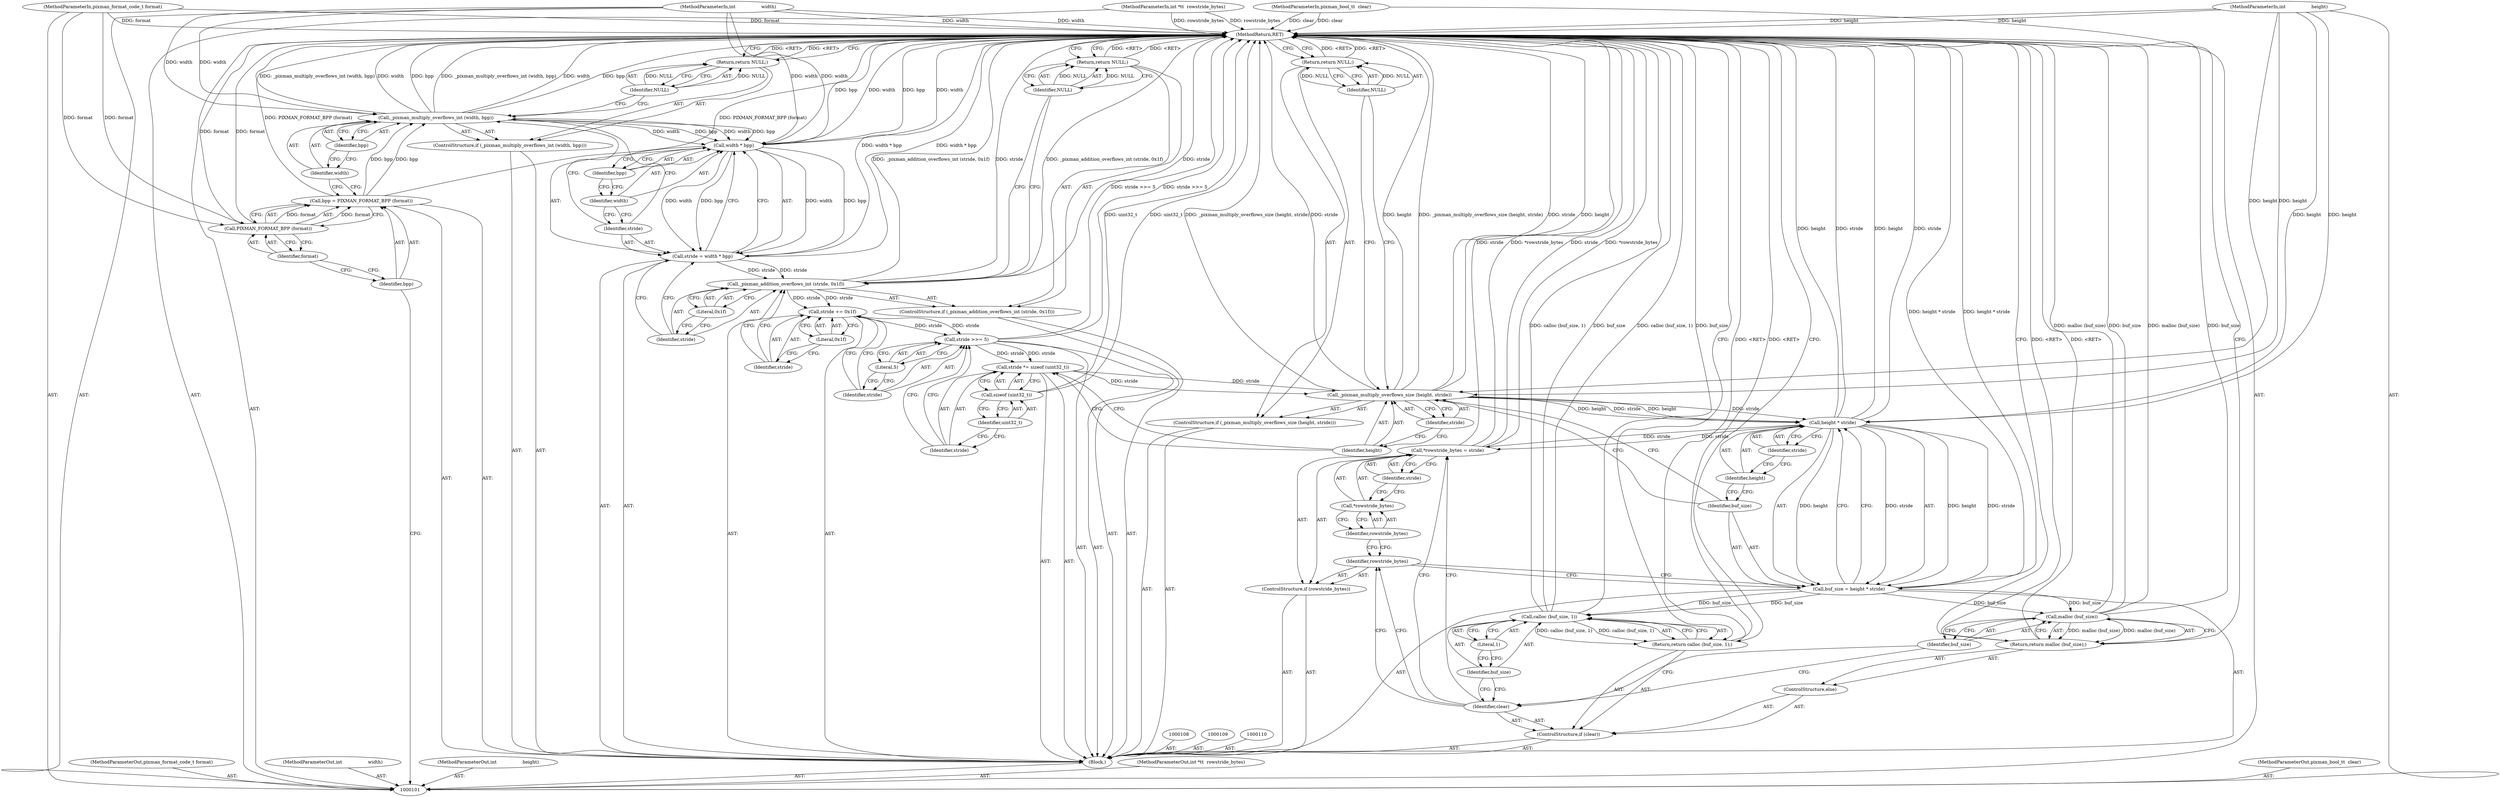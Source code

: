 digraph "1_pixman_857e40f3d2bc2cfb714913e0cd7e6184cf69aca3" {
"1000169" [label="(MethodReturn,RET)"];
"1000102" [label="(MethodParameterIn,pixman_format_code_t format)"];
"1000240" [label="(MethodParameterOut,pixman_format_code_t format)"];
"1000113" [label="(Call,PIXMAN_FORMAT_BPP (format))"];
"1000114" [label="(Identifier,format)"];
"1000111" [label="(Call,bpp = PIXMAN_FORMAT_BPP (format))"];
"1000112" [label="(Identifier,bpp)"];
"1000115" [label="(ControlStructure,if (_pixman_multiply_overflows_int (width, bpp)))"];
"1000117" [label="(Identifier,width)"];
"1000118" [label="(Identifier,bpp)"];
"1000116" [label="(Call,_pixman_multiply_overflows_int (width, bpp))"];
"1000119" [label="(Return,return NULL;)"];
"1000120" [label="(Identifier,NULL)"];
"1000103" [label="(MethodParameterIn,int                  width)"];
"1000241" [label="(MethodParameterOut,int                  width)"];
"1000123" [label="(Call,width * bpp)"];
"1000124" [label="(Identifier,width)"];
"1000125" [label="(Identifier,bpp)"];
"1000121" [label="(Call,stride = width * bpp)"];
"1000122" [label="(Identifier,stride)"];
"1000126" [label="(ControlStructure,if (_pixman_addition_overflows_int (stride, 0x1f)))"];
"1000128" [label="(Identifier,stride)"];
"1000129" [label="(Literal,0x1f)"];
"1000127" [label="(Call,_pixman_addition_overflows_int (stride, 0x1f))"];
"1000130" [label="(Return,return NULL;)"];
"1000131" [label="(Identifier,NULL)"];
"1000134" [label="(Literal,0x1f)"];
"1000132" [label="(Call,stride += 0x1f)"];
"1000133" [label="(Identifier,stride)"];
"1000137" [label="(Literal,5)"];
"1000135" [label="(Call,stride >>= 5)"];
"1000136" [label="(Identifier,stride)"];
"1000140" [label="(Call,sizeof (uint32_t))"];
"1000141" [label="(Identifier,uint32_t)"];
"1000138" [label="(Call,stride *= sizeof (uint32_t))"];
"1000139" [label="(Identifier,stride)"];
"1000144" [label="(Identifier,height)"];
"1000142" [label="(ControlStructure,if (_pixman_multiply_overflows_size (height, stride)))"];
"1000145" [label="(Identifier,stride)"];
"1000143" [label="(Call,_pixman_multiply_overflows_size (height, stride))"];
"1000104" [label="(MethodParameterIn,int                  height)"];
"1000242" [label="(MethodParameterOut,int                  height)"];
"1000146" [label="(Return,return NULL;)"];
"1000147" [label="(Identifier,NULL)"];
"1000150" [label="(Call,height * stride)"];
"1000151" [label="(Identifier,height)"];
"1000152" [label="(Identifier,stride)"];
"1000148" [label="(Call,buf_size = height * stride)"];
"1000149" [label="(Identifier,buf_size)"];
"1000153" [label="(ControlStructure,if (rowstride_bytes))"];
"1000154" [label="(Identifier,rowstride_bytes)"];
"1000155" [label="(Call,*rowstride_bytes = stride)"];
"1000156" [label="(Call,*rowstride_bytes)"];
"1000158" [label="(Identifier,stride)"];
"1000157" [label="(Identifier,rowstride_bytes)"];
"1000159" [label="(ControlStructure,if (clear))"];
"1000160" [label="(Identifier,clear)"];
"1000161" [label="(Return,return calloc (buf_size, 1);)"];
"1000163" [label="(Identifier,buf_size)"];
"1000164" [label="(Literal,1)"];
"1000162" [label="(Call,calloc (buf_size, 1))"];
"1000165" [label="(ControlStructure,else)"];
"1000105" [label="(MethodParameterIn,int *\t\t  rowstride_bytes)"];
"1000243" [label="(MethodParameterOut,int *\t\t  rowstride_bytes)"];
"1000166" [label="(Return,return malloc (buf_size);)"];
"1000168" [label="(Identifier,buf_size)"];
"1000167" [label="(Call,malloc (buf_size))"];
"1000106" [label="(MethodParameterIn,pixman_bool_t\t  clear)"];
"1000244" [label="(MethodParameterOut,pixman_bool_t\t  clear)"];
"1000107" [label="(Block,)"];
"1000169" -> "1000101"  [label="AST: "];
"1000169" -> "1000119"  [label="CFG: "];
"1000169" -> "1000130"  [label="CFG: "];
"1000169" -> "1000146"  [label="CFG: "];
"1000169" -> "1000161"  [label="CFG: "];
"1000169" -> "1000166"  [label="CFG: "];
"1000161" -> "1000169"  [label="DDG: <RET>"];
"1000116" -> "1000169"  [label="DDG: width"];
"1000116" -> "1000169"  [label="DDG: bpp"];
"1000116" -> "1000169"  [label="DDG: _pixman_multiply_overflows_int (width, bpp)"];
"1000167" -> "1000169"  [label="DDG: buf_size"];
"1000167" -> "1000169"  [label="DDG: malloc (buf_size)"];
"1000123" -> "1000169"  [label="DDG: bpp"];
"1000123" -> "1000169"  [label="DDG: width"];
"1000150" -> "1000169"  [label="DDG: height"];
"1000150" -> "1000169"  [label="DDG: stride"];
"1000104" -> "1000169"  [label="DDG: height"];
"1000105" -> "1000169"  [label="DDG: rowstride_bytes"];
"1000113" -> "1000169"  [label="DDG: format"];
"1000127" -> "1000169"  [label="DDG: _pixman_addition_overflows_int (stride, 0x1f)"];
"1000127" -> "1000169"  [label="DDG: stride"];
"1000102" -> "1000169"  [label="DDG: format"];
"1000148" -> "1000169"  [label="DDG: height * stride"];
"1000106" -> "1000169"  [label="DDG: clear"];
"1000121" -> "1000169"  [label="DDG: width * bpp"];
"1000140" -> "1000169"  [label="DDG: uint32_t"];
"1000143" -> "1000169"  [label="DDG: height"];
"1000143" -> "1000169"  [label="DDG: _pixman_multiply_overflows_size (height, stride)"];
"1000143" -> "1000169"  [label="DDG: stride"];
"1000155" -> "1000169"  [label="DDG: stride"];
"1000155" -> "1000169"  [label="DDG: *rowstride_bytes"];
"1000103" -> "1000169"  [label="DDG: width"];
"1000135" -> "1000169"  [label="DDG: stride >>= 5"];
"1000111" -> "1000169"  [label="DDG: PIXMAN_FORMAT_BPP (format)"];
"1000162" -> "1000169"  [label="DDG: buf_size"];
"1000162" -> "1000169"  [label="DDG: calloc (buf_size, 1)"];
"1000119" -> "1000169"  [label="DDG: <RET>"];
"1000146" -> "1000169"  [label="DDG: <RET>"];
"1000166" -> "1000169"  [label="DDG: <RET>"];
"1000130" -> "1000169"  [label="DDG: <RET>"];
"1000102" -> "1000101"  [label="AST: "];
"1000102" -> "1000169"  [label="DDG: format"];
"1000102" -> "1000113"  [label="DDG: format"];
"1000240" -> "1000101"  [label="AST: "];
"1000113" -> "1000111"  [label="AST: "];
"1000113" -> "1000114"  [label="CFG: "];
"1000114" -> "1000113"  [label="AST: "];
"1000111" -> "1000113"  [label="CFG: "];
"1000113" -> "1000169"  [label="DDG: format"];
"1000113" -> "1000111"  [label="DDG: format"];
"1000102" -> "1000113"  [label="DDG: format"];
"1000114" -> "1000113"  [label="AST: "];
"1000114" -> "1000112"  [label="CFG: "];
"1000113" -> "1000114"  [label="CFG: "];
"1000111" -> "1000107"  [label="AST: "];
"1000111" -> "1000113"  [label="CFG: "];
"1000112" -> "1000111"  [label="AST: "];
"1000113" -> "1000111"  [label="AST: "];
"1000117" -> "1000111"  [label="CFG: "];
"1000111" -> "1000169"  [label="DDG: PIXMAN_FORMAT_BPP (format)"];
"1000113" -> "1000111"  [label="DDG: format"];
"1000111" -> "1000116"  [label="DDG: bpp"];
"1000112" -> "1000111"  [label="AST: "];
"1000112" -> "1000101"  [label="CFG: "];
"1000114" -> "1000112"  [label="CFG: "];
"1000115" -> "1000107"  [label="AST: "];
"1000116" -> "1000115"  [label="AST: "];
"1000119" -> "1000115"  [label="AST: "];
"1000117" -> "1000116"  [label="AST: "];
"1000117" -> "1000111"  [label="CFG: "];
"1000118" -> "1000117"  [label="CFG: "];
"1000118" -> "1000116"  [label="AST: "];
"1000118" -> "1000117"  [label="CFG: "];
"1000116" -> "1000118"  [label="CFG: "];
"1000116" -> "1000115"  [label="AST: "];
"1000116" -> "1000118"  [label="CFG: "];
"1000117" -> "1000116"  [label="AST: "];
"1000118" -> "1000116"  [label="AST: "];
"1000120" -> "1000116"  [label="CFG: "];
"1000122" -> "1000116"  [label="CFG: "];
"1000116" -> "1000169"  [label="DDG: width"];
"1000116" -> "1000169"  [label="DDG: bpp"];
"1000116" -> "1000169"  [label="DDG: _pixman_multiply_overflows_int (width, bpp)"];
"1000103" -> "1000116"  [label="DDG: width"];
"1000111" -> "1000116"  [label="DDG: bpp"];
"1000116" -> "1000123"  [label="DDG: width"];
"1000116" -> "1000123"  [label="DDG: bpp"];
"1000119" -> "1000115"  [label="AST: "];
"1000119" -> "1000120"  [label="CFG: "];
"1000120" -> "1000119"  [label="AST: "];
"1000169" -> "1000119"  [label="CFG: "];
"1000119" -> "1000169"  [label="DDG: <RET>"];
"1000120" -> "1000119"  [label="DDG: NULL"];
"1000120" -> "1000119"  [label="AST: "];
"1000120" -> "1000116"  [label="CFG: "];
"1000119" -> "1000120"  [label="CFG: "];
"1000120" -> "1000119"  [label="DDG: NULL"];
"1000103" -> "1000101"  [label="AST: "];
"1000103" -> "1000169"  [label="DDG: width"];
"1000103" -> "1000116"  [label="DDG: width"];
"1000103" -> "1000123"  [label="DDG: width"];
"1000241" -> "1000101"  [label="AST: "];
"1000123" -> "1000121"  [label="AST: "];
"1000123" -> "1000125"  [label="CFG: "];
"1000124" -> "1000123"  [label="AST: "];
"1000125" -> "1000123"  [label="AST: "];
"1000121" -> "1000123"  [label="CFG: "];
"1000123" -> "1000169"  [label="DDG: bpp"];
"1000123" -> "1000169"  [label="DDG: width"];
"1000123" -> "1000121"  [label="DDG: width"];
"1000123" -> "1000121"  [label="DDG: bpp"];
"1000116" -> "1000123"  [label="DDG: width"];
"1000116" -> "1000123"  [label="DDG: bpp"];
"1000103" -> "1000123"  [label="DDG: width"];
"1000124" -> "1000123"  [label="AST: "];
"1000124" -> "1000122"  [label="CFG: "];
"1000125" -> "1000124"  [label="CFG: "];
"1000125" -> "1000123"  [label="AST: "];
"1000125" -> "1000124"  [label="CFG: "];
"1000123" -> "1000125"  [label="CFG: "];
"1000121" -> "1000107"  [label="AST: "];
"1000121" -> "1000123"  [label="CFG: "];
"1000122" -> "1000121"  [label="AST: "];
"1000123" -> "1000121"  [label="AST: "];
"1000128" -> "1000121"  [label="CFG: "];
"1000121" -> "1000169"  [label="DDG: width * bpp"];
"1000123" -> "1000121"  [label="DDG: width"];
"1000123" -> "1000121"  [label="DDG: bpp"];
"1000121" -> "1000127"  [label="DDG: stride"];
"1000122" -> "1000121"  [label="AST: "];
"1000122" -> "1000116"  [label="CFG: "];
"1000124" -> "1000122"  [label="CFG: "];
"1000126" -> "1000107"  [label="AST: "];
"1000127" -> "1000126"  [label="AST: "];
"1000130" -> "1000126"  [label="AST: "];
"1000128" -> "1000127"  [label="AST: "];
"1000128" -> "1000121"  [label="CFG: "];
"1000129" -> "1000128"  [label="CFG: "];
"1000129" -> "1000127"  [label="AST: "];
"1000129" -> "1000128"  [label="CFG: "];
"1000127" -> "1000129"  [label="CFG: "];
"1000127" -> "1000126"  [label="AST: "];
"1000127" -> "1000129"  [label="CFG: "];
"1000128" -> "1000127"  [label="AST: "];
"1000129" -> "1000127"  [label="AST: "];
"1000131" -> "1000127"  [label="CFG: "];
"1000133" -> "1000127"  [label="CFG: "];
"1000127" -> "1000169"  [label="DDG: _pixman_addition_overflows_int (stride, 0x1f)"];
"1000127" -> "1000169"  [label="DDG: stride"];
"1000121" -> "1000127"  [label="DDG: stride"];
"1000127" -> "1000132"  [label="DDG: stride"];
"1000130" -> "1000126"  [label="AST: "];
"1000130" -> "1000131"  [label="CFG: "];
"1000131" -> "1000130"  [label="AST: "];
"1000169" -> "1000130"  [label="CFG: "];
"1000130" -> "1000169"  [label="DDG: <RET>"];
"1000131" -> "1000130"  [label="DDG: NULL"];
"1000131" -> "1000130"  [label="AST: "];
"1000131" -> "1000127"  [label="CFG: "];
"1000130" -> "1000131"  [label="CFG: "];
"1000131" -> "1000130"  [label="DDG: NULL"];
"1000134" -> "1000132"  [label="AST: "];
"1000134" -> "1000133"  [label="CFG: "];
"1000132" -> "1000134"  [label="CFG: "];
"1000132" -> "1000107"  [label="AST: "];
"1000132" -> "1000134"  [label="CFG: "];
"1000133" -> "1000132"  [label="AST: "];
"1000134" -> "1000132"  [label="AST: "];
"1000136" -> "1000132"  [label="CFG: "];
"1000127" -> "1000132"  [label="DDG: stride"];
"1000132" -> "1000135"  [label="DDG: stride"];
"1000133" -> "1000132"  [label="AST: "];
"1000133" -> "1000127"  [label="CFG: "];
"1000134" -> "1000133"  [label="CFG: "];
"1000137" -> "1000135"  [label="AST: "];
"1000137" -> "1000136"  [label="CFG: "];
"1000135" -> "1000137"  [label="CFG: "];
"1000135" -> "1000107"  [label="AST: "];
"1000135" -> "1000137"  [label="CFG: "];
"1000136" -> "1000135"  [label="AST: "];
"1000137" -> "1000135"  [label="AST: "];
"1000139" -> "1000135"  [label="CFG: "];
"1000135" -> "1000169"  [label="DDG: stride >>= 5"];
"1000132" -> "1000135"  [label="DDG: stride"];
"1000135" -> "1000138"  [label="DDG: stride"];
"1000136" -> "1000135"  [label="AST: "];
"1000136" -> "1000132"  [label="CFG: "];
"1000137" -> "1000136"  [label="CFG: "];
"1000140" -> "1000138"  [label="AST: "];
"1000140" -> "1000141"  [label="CFG: "];
"1000141" -> "1000140"  [label="AST: "];
"1000138" -> "1000140"  [label="CFG: "];
"1000140" -> "1000169"  [label="DDG: uint32_t"];
"1000141" -> "1000140"  [label="AST: "];
"1000141" -> "1000139"  [label="CFG: "];
"1000140" -> "1000141"  [label="CFG: "];
"1000138" -> "1000107"  [label="AST: "];
"1000138" -> "1000140"  [label="CFG: "];
"1000139" -> "1000138"  [label="AST: "];
"1000140" -> "1000138"  [label="AST: "];
"1000144" -> "1000138"  [label="CFG: "];
"1000135" -> "1000138"  [label="DDG: stride"];
"1000138" -> "1000143"  [label="DDG: stride"];
"1000139" -> "1000138"  [label="AST: "];
"1000139" -> "1000135"  [label="CFG: "];
"1000141" -> "1000139"  [label="CFG: "];
"1000144" -> "1000143"  [label="AST: "];
"1000144" -> "1000138"  [label="CFG: "];
"1000145" -> "1000144"  [label="CFG: "];
"1000142" -> "1000107"  [label="AST: "];
"1000143" -> "1000142"  [label="AST: "];
"1000146" -> "1000142"  [label="AST: "];
"1000145" -> "1000143"  [label="AST: "];
"1000145" -> "1000144"  [label="CFG: "];
"1000143" -> "1000145"  [label="CFG: "];
"1000143" -> "1000142"  [label="AST: "];
"1000143" -> "1000145"  [label="CFG: "];
"1000144" -> "1000143"  [label="AST: "];
"1000145" -> "1000143"  [label="AST: "];
"1000147" -> "1000143"  [label="CFG: "];
"1000149" -> "1000143"  [label="CFG: "];
"1000143" -> "1000169"  [label="DDG: height"];
"1000143" -> "1000169"  [label="DDG: _pixman_multiply_overflows_size (height, stride)"];
"1000143" -> "1000169"  [label="DDG: stride"];
"1000104" -> "1000143"  [label="DDG: height"];
"1000138" -> "1000143"  [label="DDG: stride"];
"1000143" -> "1000150"  [label="DDG: height"];
"1000143" -> "1000150"  [label="DDG: stride"];
"1000104" -> "1000101"  [label="AST: "];
"1000104" -> "1000169"  [label="DDG: height"];
"1000104" -> "1000143"  [label="DDG: height"];
"1000104" -> "1000150"  [label="DDG: height"];
"1000242" -> "1000101"  [label="AST: "];
"1000146" -> "1000142"  [label="AST: "];
"1000146" -> "1000147"  [label="CFG: "];
"1000147" -> "1000146"  [label="AST: "];
"1000169" -> "1000146"  [label="CFG: "];
"1000146" -> "1000169"  [label="DDG: <RET>"];
"1000147" -> "1000146"  [label="DDG: NULL"];
"1000147" -> "1000146"  [label="AST: "];
"1000147" -> "1000143"  [label="CFG: "];
"1000146" -> "1000147"  [label="CFG: "];
"1000147" -> "1000146"  [label="DDG: NULL"];
"1000150" -> "1000148"  [label="AST: "];
"1000150" -> "1000152"  [label="CFG: "];
"1000151" -> "1000150"  [label="AST: "];
"1000152" -> "1000150"  [label="AST: "];
"1000148" -> "1000150"  [label="CFG: "];
"1000150" -> "1000169"  [label="DDG: height"];
"1000150" -> "1000169"  [label="DDG: stride"];
"1000150" -> "1000148"  [label="DDG: height"];
"1000150" -> "1000148"  [label="DDG: stride"];
"1000143" -> "1000150"  [label="DDG: height"];
"1000143" -> "1000150"  [label="DDG: stride"];
"1000104" -> "1000150"  [label="DDG: height"];
"1000150" -> "1000155"  [label="DDG: stride"];
"1000151" -> "1000150"  [label="AST: "];
"1000151" -> "1000149"  [label="CFG: "];
"1000152" -> "1000151"  [label="CFG: "];
"1000152" -> "1000150"  [label="AST: "];
"1000152" -> "1000151"  [label="CFG: "];
"1000150" -> "1000152"  [label="CFG: "];
"1000148" -> "1000107"  [label="AST: "];
"1000148" -> "1000150"  [label="CFG: "];
"1000149" -> "1000148"  [label="AST: "];
"1000150" -> "1000148"  [label="AST: "];
"1000154" -> "1000148"  [label="CFG: "];
"1000148" -> "1000169"  [label="DDG: height * stride"];
"1000150" -> "1000148"  [label="DDG: height"];
"1000150" -> "1000148"  [label="DDG: stride"];
"1000148" -> "1000162"  [label="DDG: buf_size"];
"1000148" -> "1000167"  [label="DDG: buf_size"];
"1000149" -> "1000148"  [label="AST: "];
"1000149" -> "1000143"  [label="CFG: "];
"1000151" -> "1000149"  [label="CFG: "];
"1000153" -> "1000107"  [label="AST: "];
"1000154" -> "1000153"  [label="AST: "];
"1000155" -> "1000153"  [label="AST: "];
"1000154" -> "1000153"  [label="AST: "];
"1000154" -> "1000148"  [label="CFG: "];
"1000157" -> "1000154"  [label="CFG: "];
"1000160" -> "1000154"  [label="CFG: "];
"1000155" -> "1000153"  [label="AST: "];
"1000155" -> "1000158"  [label="CFG: "];
"1000156" -> "1000155"  [label="AST: "];
"1000158" -> "1000155"  [label="AST: "];
"1000160" -> "1000155"  [label="CFG: "];
"1000155" -> "1000169"  [label="DDG: stride"];
"1000155" -> "1000169"  [label="DDG: *rowstride_bytes"];
"1000150" -> "1000155"  [label="DDG: stride"];
"1000156" -> "1000155"  [label="AST: "];
"1000156" -> "1000157"  [label="CFG: "];
"1000157" -> "1000156"  [label="AST: "];
"1000158" -> "1000156"  [label="CFG: "];
"1000158" -> "1000155"  [label="AST: "];
"1000158" -> "1000156"  [label="CFG: "];
"1000155" -> "1000158"  [label="CFG: "];
"1000157" -> "1000156"  [label="AST: "];
"1000157" -> "1000154"  [label="CFG: "];
"1000156" -> "1000157"  [label="CFG: "];
"1000159" -> "1000107"  [label="AST: "];
"1000160" -> "1000159"  [label="AST: "];
"1000161" -> "1000159"  [label="AST: "];
"1000165" -> "1000159"  [label="AST: "];
"1000160" -> "1000159"  [label="AST: "];
"1000160" -> "1000155"  [label="CFG: "];
"1000160" -> "1000154"  [label="CFG: "];
"1000163" -> "1000160"  [label="CFG: "];
"1000168" -> "1000160"  [label="CFG: "];
"1000161" -> "1000159"  [label="AST: "];
"1000161" -> "1000162"  [label="CFG: "];
"1000162" -> "1000161"  [label="AST: "];
"1000169" -> "1000161"  [label="CFG: "];
"1000161" -> "1000169"  [label="DDG: <RET>"];
"1000162" -> "1000161"  [label="DDG: calloc (buf_size, 1)"];
"1000163" -> "1000162"  [label="AST: "];
"1000163" -> "1000160"  [label="CFG: "];
"1000164" -> "1000163"  [label="CFG: "];
"1000164" -> "1000162"  [label="AST: "];
"1000164" -> "1000163"  [label="CFG: "];
"1000162" -> "1000164"  [label="CFG: "];
"1000162" -> "1000161"  [label="AST: "];
"1000162" -> "1000164"  [label="CFG: "];
"1000163" -> "1000162"  [label="AST: "];
"1000164" -> "1000162"  [label="AST: "];
"1000161" -> "1000162"  [label="CFG: "];
"1000162" -> "1000169"  [label="DDG: buf_size"];
"1000162" -> "1000169"  [label="DDG: calloc (buf_size, 1)"];
"1000162" -> "1000161"  [label="DDG: calloc (buf_size, 1)"];
"1000148" -> "1000162"  [label="DDG: buf_size"];
"1000165" -> "1000159"  [label="AST: "];
"1000166" -> "1000165"  [label="AST: "];
"1000105" -> "1000101"  [label="AST: "];
"1000105" -> "1000169"  [label="DDG: rowstride_bytes"];
"1000243" -> "1000101"  [label="AST: "];
"1000166" -> "1000165"  [label="AST: "];
"1000166" -> "1000167"  [label="CFG: "];
"1000167" -> "1000166"  [label="AST: "];
"1000169" -> "1000166"  [label="CFG: "];
"1000166" -> "1000169"  [label="DDG: <RET>"];
"1000167" -> "1000166"  [label="DDG: malloc (buf_size)"];
"1000168" -> "1000167"  [label="AST: "];
"1000168" -> "1000160"  [label="CFG: "];
"1000167" -> "1000168"  [label="CFG: "];
"1000167" -> "1000166"  [label="AST: "];
"1000167" -> "1000168"  [label="CFG: "];
"1000168" -> "1000167"  [label="AST: "];
"1000166" -> "1000167"  [label="CFG: "];
"1000167" -> "1000169"  [label="DDG: buf_size"];
"1000167" -> "1000169"  [label="DDG: malloc (buf_size)"];
"1000167" -> "1000166"  [label="DDG: malloc (buf_size)"];
"1000148" -> "1000167"  [label="DDG: buf_size"];
"1000106" -> "1000101"  [label="AST: "];
"1000106" -> "1000169"  [label="DDG: clear"];
"1000244" -> "1000101"  [label="AST: "];
"1000107" -> "1000101"  [label="AST: "];
"1000108" -> "1000107"  [label="AST: "];
"1000109" -> "1000107"  [label="AST: "];
"1000110" -> "1000107"  [label="AST: "];
"1000111" -> "1000107"  [label="AST: "];
"1000115" -> "1000107"  [label="AST: "];
"1000121" -> "1000107"  [label="AST: "];
"1000126" -> "1000107"  [label="AST: "];
"1000132" -> "1000107"  [label="AST: "];
"1000135" -> "1000107"  [label="AST: "];
"1000138" -> "1000107"  [label="AST: "];
"1000142" -> "1000107"  [label="AST: "];
"1000148" -> "1000107"  [label="AST: "];
"1000153" -> "1000107"  [label="AST: "];
"1000159" -> "1000107"  [label="AST: "];
}
